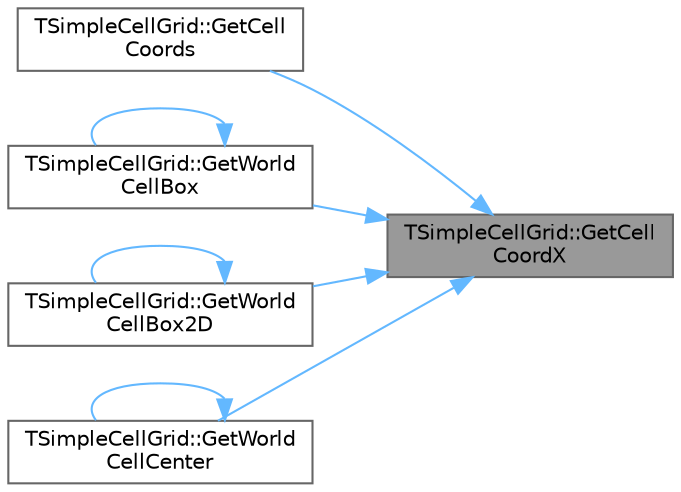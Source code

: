 digraph "TSimpleCellGrid::GetCellCoordX"
{
 // INTERACTIVE_SVG=YES
 // LATEX_PDF_SIZE
  bgcolor="transparent";
  edge [fontname=Helvetica,fontsize=10,labelfontname=Helvetica,labelfontsize=10];
  node [fontname=Helvetica,fontsize=10,shape=box,height=0.2,width=0.4];
  rankdir="RL";
  Node1 [id="Node000001",label="TSimpleCellGrid::GetCell\lCoordX",height=0.2,width=0.4,color="gray40", fillcolor="grey60", style="filled", fontcolor="black",tooltip="Convert cell index to coord X on grid, result can be invalid."];
  Node1 -> Node2 [id="edge1_Node000001_Node000002",dir="back",color="steelblue1",style="solid",tooltip=" "];
  Node2 [id="Node000002",label="TSimpleCellGrid::GetCell\lCoords",height=0.2,width=0.4,color="grey40", fillcolor="white", style="filled",URL="$d2/dcb/structTSimpleCellGrid.html#a332e81057f2b857610803ec0490ca55e",tooltip="Convert cell index to (X,Y) coords on grid."];
  Node1 -> Node3 [id="edge2_Node000001_Node000003",dir="back",color="steelblue1",style="solid",tooltip=" "];
  Node3 [id="Node000003",label="TSimpleCellGrid::GetWorld\lCellBox",height=0.2,width=0.4,color="grey40", fillcolor="white", style="filled",URL="$d2/dcb/structTSimpleCellGrid.html#affc95f47cc840d6474bf81c31619b8e8",tooltip="Return the bounding box of a cell."];
  Node3 -> Node3 [id="edge3_Node000003_Node000003",dir="back",color="steelblue1",style="solid",tooltip=" "];
  Node1 -> Node4 [id="edge4_Node000001_Node000004",dir="back",color="steelblue1",style="solid",tooltip=" "];
  Node4 [id="Node000004",label="TSimpleCellGrid::GetWorld\lCellBox2D",height=0.2,width=0.4,color="grey40", fillcolor="white", style="filled",URL="$d2/dcb/structTSimpleCellGrid.html#a5220a182ffad2020e9a69791e37939ed",tooltip="Return the 2D bounding box of a cell."];
  Node4 -> Node4 [id="edge5_Node000004_Node000004",dir="back",color="steelblue1",style="solid",tooltip=" "];
  Node1 -> Node5 [id="edge6_Node000001_Node000005",dir="back",color="steelblue1",style="solid",tooltip=" "];
  Node5 [id="Node000005",label="TSimpleCellGrid::GetWorld\lCellCenter",height=0.2,width=0.4,color="grey40", fillcolor="white", style="filled",URL="$d2/dcb/structTSimpleCellGrid.html#a0fadce72988b89b3f232507f0e1163cc",tooltip=" "];
  Node5 -> Node5 [id="edge7_Node000005_Node000005",dir="back",color="steelblue1",style="solid",tooltip=" "];
}
